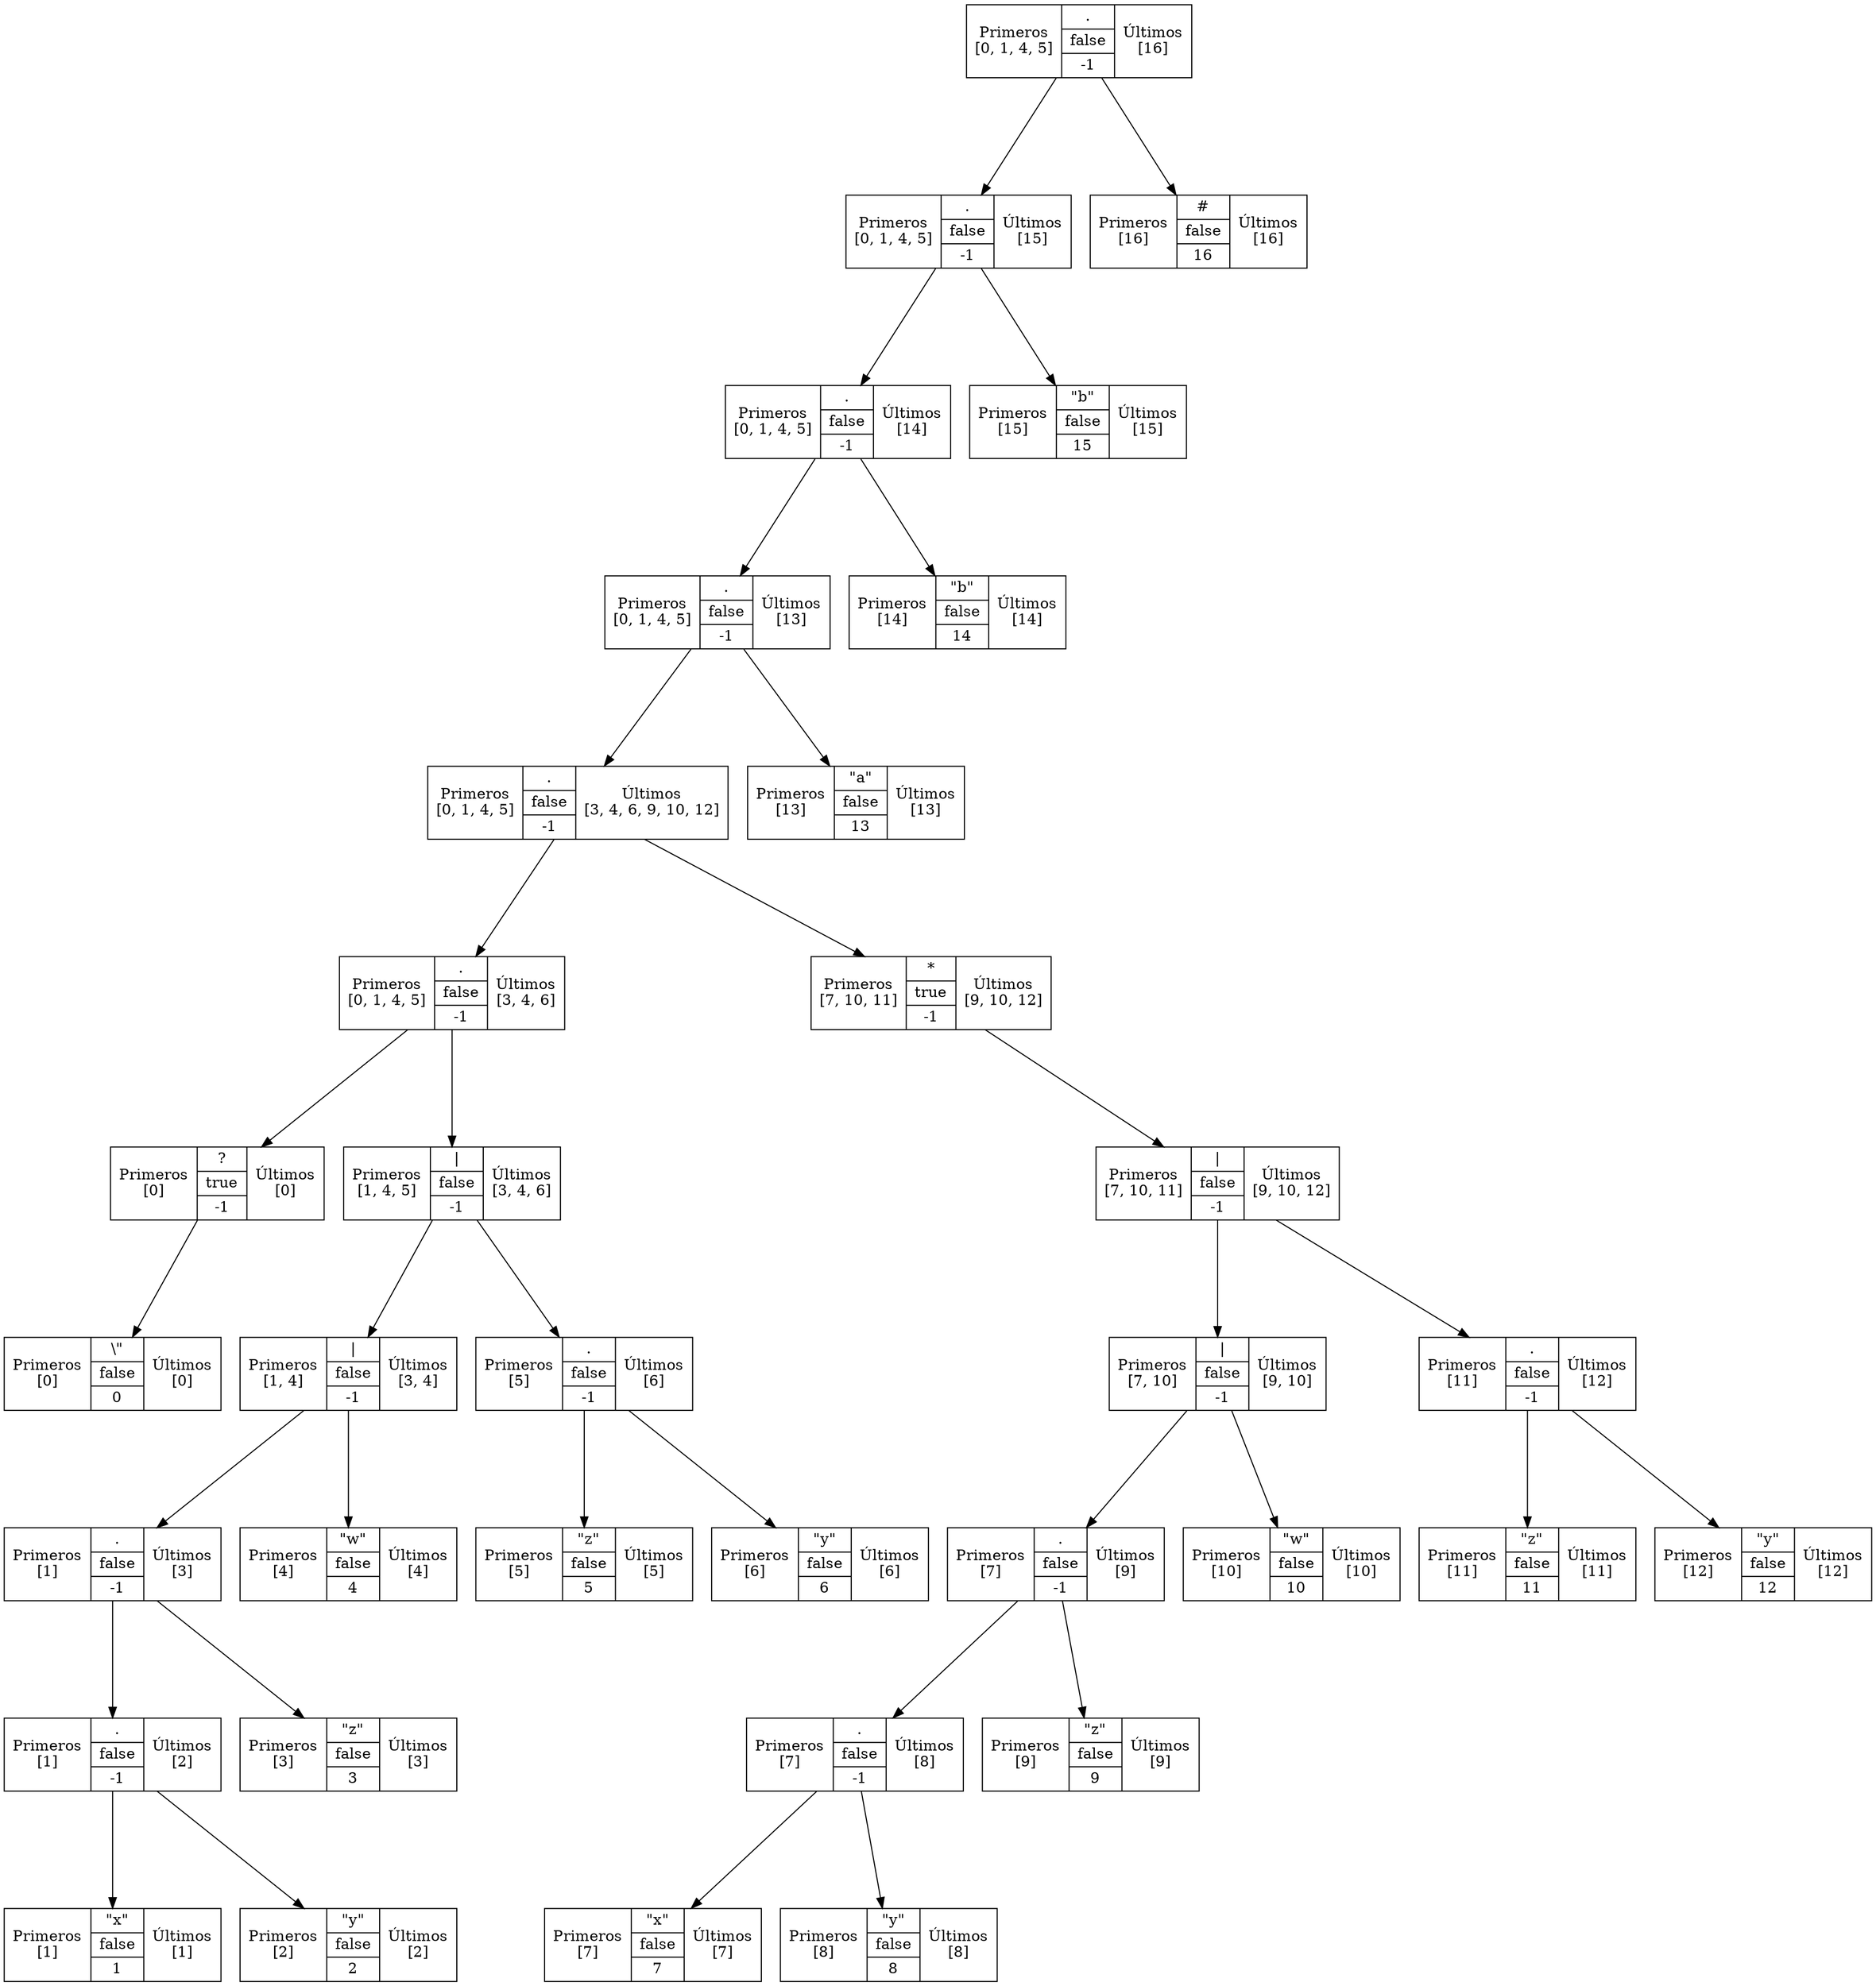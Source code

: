 digraph G
{
fontsize="5"node [shape = record];nodo4 [label="{Primeros\n[0, 1, 4, 5]}|{.|false|-1}|{Últimos\n[16]}"];
nodo4 -> nodo5[minlen=3 ];
nodo4 -> nodo38[minlen=3 ];
nodo5 [label="{Primeros\n[0, 1, 4, 5]}|{.|false|-1}|{Últimos\n[15]}"];
nodo5 -> nodo6[minlen=3 ];
nodo5 -> nodo37[minlen=3 ];
nodo6 [label="{Primeros\n[0, 1, 4, 5]}|{.|false|-1}|{Últimos\n[14]}"];
nodo6 -> nodo7[minlen=3 ];
nodo6 -> nodo36[minlen=3 ];
nodo7 [label="{Primeros\n[0, 1, 4, 5]}|{.|false|-1}|{Últimos\n[13]}"];
nodo7 -> nodo8[minlen=3 ];
nodo7 -> nodo35[minlen=3 ];
nodo8 [label="{Primeros\n[0, 1, 4, 5]}|{.|false|-1}|{Últimos\n[3, 4, 6, 9, 10, 12]}"];
nodo8 -> nodo9[minlen=3 ];
nodo8 -> nodo23[minlen=3 ];
nodo9 [label="{Primeros\n[0, 1, 4, 5]}|{.|false|-1}|{Últimos\n[3, 4, 6]}"];
nodo9 -> nodo10[minlen=3 ];
nodo9 -> nodo12[minlen=3 ];
nodo10 [label="{Primeros\n[0]}|{?|true|-1}|{Últimos\n[0]}"];
nodo10 -> nodo11[minlen=3 ];
nodo11 [label="{Primeros\n[0]}|{\\\"|false|0}|{Últimos\n[0]}"];
nodo12 [label="{Primeros\n[1, 4, 5]}|{\||false|-1}|{Últimos\n[3, 4, 6]}"];
nodo12 -> nodo13[minlen=3 ];
nodo12 -> nodo20[minlen=3 ];
nodo13 [label="{Primeros\n[1, 4]}|{\||false|-1}|{Últimos\n[3, 4]}"];
nodo13 -> nodo14[minlen=3 ];
nodo13 -> nodo19[minlen=3 ];
nodo14 [label="{Primeros\n[1]}|{.|false|-1}|{Últimos\n[3]}"];
nodo14 -> nodo15[minlen=3 ];
nodo14 -> nodo18[minlen=3 ];
nodo15 [label="{Primeros\n[1]}|{.|false|-1}|{Últimos\n[2]}"];
nodo15 -> nodo16[minlen=3 ];
nodo15 -> nodo17[minlen=3 ];
nodo16 [label="{Primeros\n[1]}|{\"x\"|false|1}|{Últimos\n[1]}"];
nodo17 [label="{Primeros\n[2]}|{\"y\"|false|2}|{Últimos\n[2]}"];
nodo18 [label="{Primeros\n[3]}|{\"z\"|false|3}|{Últimos\n[3]}"];
nodo19 [label="{Primeros\n[4]}|{\"w\"|false|4}|{Últimos\n[4]}"];
nodo20 [label="{Primeros\n[5]}|{.|false|-1}|{Últimos\n[6]}"];
nodo20 -> nodo21[minlen=3 ];
nodo20 -> nodo22[minlen=3 ];
nodo21 [label="{Primeros\n[5]}|{\"z\"|false|5}|{Últimos\n[5]}"];
nodo22 [label="{Primeros\n[6]}|{\"y\"|false|6}|{Últimos\n[6]}"];
nodo23 [label="{Primeros\n[7, 10, 11]}|{*|true|-1}|{Últimos\n[9, 10, 12]}"];
nodo23 -> nodo24[minlen=3 ];
nodo24 [label="{Primeros\n[7, 10, 11]}|{\||false|-1}|{Últimos\n[9, 10, 12]}"];
nodo24 -> nodo25[minlen=3 ];
nodo24 -> nodo32[minlen=3 ];
nodo25 [label="{Primeros\n[7, 10]}|{\||false|-1}|{Últimos\n[9, 10]}"];
nodo25 -> nodo26[minlen=3 ];
nodo25 -> nodo31[minlen=3 ];
nodo26 [label="{Primeros\n[7]}|{.|false|-1}|{Últimos\n[9]}"];
nodo26 -> nodo27[minlen=3 ];
nodo26 -> nodo30[minlen=3 ];
nodo27 [label="{Primeros\n[7]}|{.|false|-1}|{Últimos\n[8]}"];
nodo27 -> nodo28[minlen=3 ];
nodo27 -> nodo29[minlen=3 ];
nodo28 [label="{Primeros\n[7]}|{\"x\"|false|7}|{Últimos\n[7]}"];
nodo29 [label="{Primeros\n[8]}|{\"y\"|false|8}|{Últimos\n[8]}"];
nodo30 [label="{Primeros\n[9]}|{\"z\"|false|9}|{Últimos\n[9]}"];
nodo31 [label="{Primeros\n[10]}|{\"w\"|false|10}|{Últimos\n[10]}"];
nodo32 [label="{Primeros\n[11]}|{.|false|-1}|{Últimos\n[12]}"];
nodo32 -> nodo33[minlen=3 ];
nodo32 -> nodo34[minlen=3 ];
nodo33 [label="{Primeros\n[11]}|{\"z\"|false|11}|{Últimos\n[11]}"];
nodo34 [label="{Primeros\n[12]}|{\"y\"|false|12}|{Últimos\n[12]}"];
nodo35 [label="{Primeros\n[13]}|{\"a\"|false|13}|{Últimos\n[13]}"];
nodo36 [label="{Primeros\n[14]}|{\"b\"|false|14}|{Últimos\n[14]}"];
nodo37 [label="{Primeros\n[15]}|{\"b\"|false|15}|{Últimos\n[15]}"];
nodo38 [label="{Primeros\n[16]}|{#|false|16}|{Últimos\n[16]}"];
}
